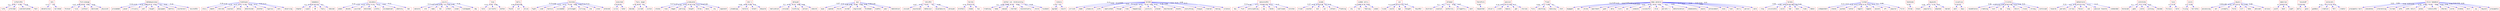 strict digraph  {
	"'infant\x92s'"	 [color=red,
		fontname=courier,
		shape=box];
	life	 [color=red,
		fontname=courier,
		shape=box];
	"'infant\x92s'" -> life	 [color=blue,
		xlabel=0.4];
	informed	 [color=red,
		fontname=courier,
		shape=box];
	"'infant\x92s'" -> informed	 [color=blue,
		xlabel=0.35];
	substantiated	 [color=red,
		fontname=courier,
		shape=box];
	"'infant\x92s'" -> substantiated	 [color=blue,
		xlabel=0.39];
	fact	 [color=red,
		fontname=courier,
		shape=box];
	"'infant\x92s'" -> fact	 [color=blue,
		xlabel=0.38];
	rati	 [color=red,
		fontname=courier,
		shape=box];
	adventurous	 [color=red,
		fontname=courier,
		shape=box];
	rati -> adventurous	 [color=blue,
		xlabel=0.12];
	narrated	 [color=red,
		fontname=courier,
		shape=box];
	rati -> narrated	 [color=blue,
		xlabel=0.4];
	"form-ananga"	 [color=red,
		fontname=courier,
		shape=box];
	forever	 [color=red,
		fontname=courier,
		shape=box];
	"form-ananga" -> forever	 [color=blue,
		xlabel=0.07];
	live	 [color=red,
		fontname=courier,
		shape=box];
	"form-ananga" -> live	 [color=blue,
		xlabel=0.29];
	without	 [color=red,
		fontname=courier,
		shape=box];
	"form-ananga" -> without	 [color=blue,
		xlabel=0.03];
	destined	 [color=red,
		fontname=courier,
		shape=box];
	"form-ananga" -> destined	 [color=blue,
		xlabel=0.07];
	physical	 [color=red,
		fontname=courier,
		shape=box];
	"form-ananga" -> physical	 [color=blue,
		xlabel=0.04];
	mahamayavidya	 [color=red,
		fontname=courier,
		shape=box];
	proceeded	 [color=red,
		fontname=courier,
		shape=box];
	mahamayavidya -> proceeded	 [color=blue,
		xlabel=0.16];
	power	 [color=red,
		fontname=courier,
		shape=box];
	mahamayavidya -> power	 [color=blue,
		xlabel=0.14];
	illusory	 [color=red,
		fontname=courier,
		shape=box];
	mahamayavidya -> illusory	 [color=blue,
		xlabel=0.14];
	well	 [color=red,
		fontname=courier,
		shape=box];
	mahamayavidya -> well	 [color=blue,
		xlabel=0.08];
	taught	 [color=red,
		fontname=courier,
		shape=box];
	mahamayavidya -> taught	 [color=blue,
		xlabel=0.13];
	equipped	 [color=red,
		fontname=courier,
		shape=box];
	mahamayavidya -> equipped	 [color=blue,
		xlabel=0.14];
	battle	 [color=red,
		fontname=courier,
		shape=box];
	mahamayavidya -> battle	 [color=blue,
		xlabel=0.1];
	counteract	 [color=red,
		fontname=courier,
		shape=box];
	mahamayavidya -> counteract	 [color=blue,
		xlabel=0.41];
	"'asura\x92s'"	 [color=red,
		fontname=courier,
		shape=box];
	mahamayavidya -> "'asura\x92s'"	 [color=blue,
		xlabel=0.16];
	himalayas	 [color=red,
		fontname=courier,
		shape=box];
	story	 [color=red,
		fontname=courier,
		shape=box];
	himalayas -> story	 [color=blue,
		xlabel=0.18];
	death	 [color=red,
		fontname=courier,
		shape=box];
	himalayas -> death	 [color=blue,
		xlabel=0.16];
	retired	 [color=red,
		fontname=courier,
		shape=box];
	himalayas -> retired	 [color=blue,
		xlabel=0.14];
	explain	 [color=red,
		fontname=courier,
		shape=box];
	himalayas -> explain	 [color=blue,
		xlabel=0.17];
	delay	 [color=red,
		fontname=courier,
		shape=box];
	himalayas -> delay	 [color=blue,
		xlabel=0.17];
	determined	 [color=red,
		fontname=courier,
		shape=box];
	himalayas -> determined	 [color=blue,
		xlabel=0.19];
	another	 [color=red,
		fontname=courier,
		shape=box];
	himalayas -> another	 [color=blue,
		xlabel=0.19];
	rigorous	 [color=red,
		fontname=courier,
		shape=box];
	himalayas -> rigorous	 [color=blue,
		xlabel=0.13];
	sati	 [color=red,
		fontname=courier,
		shape=box];
	himalayas -> sati	 [color=blue,
		xlabel=0.41];
	observing	 [color=red,
		fontname=courier,
		shape=box];
	himalayas -> observing	 [color=blue,
		xlabel=0.13];
	kamadeva	 [color=red,
		fontname=courier,
		shape=box];
	chapter	 [color=red,
		fontname=courier,
		shape=box];
	kamadeva -> chapter	 [color=blue,
		xlabel=0.2];
	cupid	 [color=red,
		fontname=courier,
		shape=box];
	kamadeva -> cupid	 [color=blue,
		xlabel=0.19];
	40	 [color=red,
		fontname=courier,
		shape=box];
	kamadeva -> 40	 [color=blue,
		xlabel=0.14];
	fiery	 [color=red,
		fontname=courier,
		shape=box];
	kamadeva -> fiery	 [color=blue,
		xlabel=0.21];
	reduced	 [color=red,
		fontname=courier,
		shape=box];
	kamadeva -> reduced	 [color=blue,
		xlabel=0.5];
	vasudeva	 [color=red,
		fontname=courier,
		shape=box];
	woman	 [color=red,
		fontname=courier,
		shape=box];
	vasudeva -> woman	 [color=blue,
		xlabel=0.14];
	devaki	 [color=red,
		fontname=courier,
		shape=box];
	vasudeva -> devaki	 [color=blue,
		xlabel=0.16];
	puzzled	 [color=red,
		fontname=courier,
		shape=box];
	vasudeva -> puzzled	 [color=blue,
		xlabel=0.15];
	balarama	 [color=red,
		fontname=courier,
		shape=box];
	vasudeva -> balarama	 [color=blue,
		xlabel=0.16];
	pretty	 [color=red,
		fontname=courier,
		shape=box];
	vasudeva -> pretty	 [color=blue,
		xlabel=0.11];
	accompanied	 [color=red,
		fontname=courier,
		shape=box];
	vasudeva -> accompanied	 [color=blue,
		xlabel=0.13];
	identity	 [color=red,
		fontname=courier,
		shape=box];
	vasudeva -> identity	 [color=blue,
		xlabel=0.41];
	man	 [color=red,
		fontname=courier,
		shape=box];
	vasudeva -> man	 [color=blue,
		xlabel=0.12];
	asura	 [color=red,
		fontname=courier,
		shape=box];
	samvara	 [color=red,
		fontname=courier,
		shape=box];
	asura -> samvara	 [color=blue,
		xlabel=0.11];
	old	 [color=red,
		fontname=courier,
		shape=box];
	asura -> old	 [color=blue,
		xlabel=0.07];
	name	 [color=red,
		fontname=courier,
		shape=box];
	asura -> name	 [color=blue,
		xlabel=0.07];
	ten	 [color=red,
		fontname=courier,
		shape=box];
	asura -> ten	 [color=blue,
		xlabel=0.08];
	infant	 [color=red,
		fontname=courier,
		shape=box];
	asura -> infant	 [color=blue,
		xlabel=0.1];
	ocean	 [color=red,
		fontname=courier,
		shape=box];
	asura -> ocean	 [color=blue,
		xlabel=0.07];
	kidnapped	 [color=red,
		fontname=courier,
		shape=box];
	asura -> kidnapped	 [color=blue,
		xlabel=0.09];
	day	 [color=red,
		fontname=courier,
		shape=box];
	asura -> day	 [color=blue,
		xlabel=0.34];
	lose	 [color=red,
		fontname=courier,
		shape=box];
	told	 [color=red,
		fontname=courier,
		shape=box];
	lose -> told	 [color=blue,
		xlabel=0.23];
	sorrowful	 [color=red,
		fontname=courier,
		shape=box];
	lose -> sorrowful	 [color=blue,
		xlabel=0.05];
	mother	 [color=red,
		fontname=courier,
		shape=box];
	lose -> mother	 [color=blue,
		xlabel=0.04];
	belly	 [color=red,
		fontname=courier,
		shape=box];
	found	 [color=red,
		fontname=courier,
		shape=box];
	belly -> found	 [color=blue,
		xlabel=0.06];
	cut	 [color=red,
		fontname=courier,
		shape=box];
	belly -> cut	 [color=blue,
		xlabel=0.25];
	alive	 [color=red,
		fontname=courier,
		shape=box];
	belly -> alive	 [color=blue,
		xlabel=0.06];
	dvaraka	 [color=red,
		fontname=courier,
		shape=box];
	fight	 [color=red,
		fontname=courier,
		shape=box];
	dvaraka -> fight	 [color=blue,
		xlabel=0.13];
	used	 [color=red,
		fontname=courier,
		shape=box];
	dvaraka -> used	 [color=blue,
		xlabel=0.06];
	tactics	 [color=red,
		fontname=courier,
		shape=box];
	dvaraka -> tactics	 [color=blue,
		xlabel=0.12];
	succeeded	 [color=red,
		fontname=courier,
		shape=box];
	dvaraka -> succeeded	 [color=blue,
		xlabel=0.12];
	prolonged	 [color=red,
		fontname=courier,
		shape=box];
	dvaraka -> prolonged	 [color=blue,
		xlabel=0.35];
	killing	 [color=red,
		fontname=courier,
		shape=box];
	dvaraka -> killing	 [color=blue,
		xlabel=0.08];
	one	 [color=red,
		fontname=courier,
		shape=box];
	dvaraka -> one	 [color=blue,
		xlabel=0.05];
	inner	 [color=red,
		fontname=courier,
		shape=box];
	dvaraka -> inner	 [color=blue,
		xlabel=0.14];
	entered	 [color=red,
		fontname=courier,
		shape=box];
	dvaraka -> entered	 [color=blue,
		xlabel=0.12];
	executed	 [color=red,
		fontname=courier,
		shape=box];
	curse	 [color=red,
		fontname=courier,
		shape=box];
	executed -> curse	 [color=blue,
		xlabel=0.25];
	later	 [color=red,
		fontname=courier,
		shape=box];
	executed -> later	 [color=blue,
		xlabel=0.03];
	"fiery anger"	 [color=red,
		fontname=courier,
		shape=box];
	become	 [color=red,
		fontname=courier,
		shape=box];
	"fiery anger" -> become	 [color=blue,
		xlabel=0.39];
	cursed	 [color=red,
		fontname=courier,
		shape=box];
	"fiery anger" -> cursed	 [color=blue,
		xlabel=0.07];
	victim	 [color=red,
		fontname=courier,
		shape=box];
	"fiery anger" -> victim	 [color=blue,
		xlabel=0.1];
	pradyumna	 [color=red,
		fontname=courier,
		shape=box];
	stones	 [color=red,
		fontname=courier,
		shape=box];
	pradyumna -> stones	 [color=blue,
		xlabel=0.17];
	rose	 [color=red,
		fontname=courier,
		shape=box];
	pradyumna -> rose	 [color=blue,
		xlabel=0.15];
	began	 [color=red,
		fontname=courier,
		shape=box];
	pradyumna -> began	 [color=blue,
		xlabel=0.16];
	pelting	 [color=red,
		fontname=courier,
		shape=box];
	pradyumna -> pelting	 [color=blue,
		xlabel=0.16];
	height	 [color=red,
		fontname=courier,
		shape=box];
	pradyumna -> height	 [color=blue,
		xlabel=0.16];
	threw	 [color=red,
		fontname=courier,
		shape=box];
	pradyumna -> threw	 [color=blue,
		xlabel=0.21];
	mace	 [color=red,
		fontname=courier,
		shape=box];
	pradyumna -> mace	 [color=blue,
		xlabel=0.17];
	sky	 [color=red,
		fontname=courier,
		shape=box];
	pradyumna -> sky	 [color=blue,
		xlabel=0.16];
	opponent	 [color=red,
		fontname=courier,
		shape=box];
	pradyumna -> opponent	 [color=blue,
		xlabel=0.49];
	"rati's"	 [color=red,
		fontname=courier,
		shape=box];
	pleadings	 [color=red,
		fontname=courier,
		shape=box];
	"rati's" -> pleadings	 [color=blue,
		xlabel=0.09];
	restore	 [color=red,
		fontname=courier,
		shape=box];
	"rati's" -> restore	 [color=blue,
		xlabel=0.08];
	relent	 [color=red,
		fontname=courier,
		shape=box];
	"rati's" -> relent	 [color=blue,
		xlabel=0.09];
	despite	 [color=red,
		fontname=courier,
		shape=box];
	"rati's" -> despite	 [color=blue,
		xlabel=0.31];
	delayed	 [color=red,
		fontname=courier,
		shape=box];
	realisation	 [color=red,
		fontname=courier,
		shape=box];
	delayed -> realisation	 [color=blue,
		xlabel=0.1];
	aroused	 [color=red,
		fontname=courier,
		shape=box];
	delayed -> aroused	 [color=blue,
		xlabel=0.34];
	kindling	 [color=red,
		fontname=courier,
		shape=box];
	delayed -> kindling	 [color=blue,
		xlabel=0.31];
	action	 [color=red,
		fontname=courier,
		shape=box];
	delayed -> action	 [color=blue,
		xlabel=0.09];
	immoral	 [color=red,
		fontname=courier,
		shape=box];
	delayed -> immoral	 [color=blue,
		xlabel=0.08];
	eye	 [color=red,
		fontname=courier,
		shape=box];
	eyes	 [color=red,
		fontname=courier,
		shape=box];
	eye -> eyes	 [color=blue,
		xlabel=0.07];
	opened	 [color=red,
		fontname=courier,
		shape=box];
	eye -> opened	 [color=blue,
		xlabel=0.31];
	third	 [color=red,
		fontname=courier,
		shape=box];
	eye -> third	 [color=blue,
		xlabel=0.08];
	normal	 [color=red,
		fontname=courier,
		shape=box];
	eye -> normal	 [color=blue,
		xlabel=0.08];
	engrossed	 [color=red,
		fontname=courier,
		shape=box];
	eye -> engrossed	 [color=blue,
		xlabel=0.08];
	forehead	 [color=red,
		fontname=courier,
		shape=box];
	eye -> forehead	 [color=blue,
		xlabel=0.09];
	middle	 [color=red,
		fontname=courier,
		shape=box];
	eye -> middle	 [color=blue,
		xlabel=0.09];
	pair	 [color=red,
		fontname=courier,
		shape=box];
	eye -> pair	 [color=blue,
		xlabel=0.08];
	meditation	 [color=red,
		fontname=courier,
		shape=box];
	eye -> meditation	 [color=blue,
		xlabel=0.09];
	"'rati\x92s'"	 [color=red,
		fontname=courier,
		shape=box];
	unusual	 [color=red,
		fontname=courier,
		shape=box];
	"'rati\x92s'" -> unusual	 [color=blue,
		xlabel=0.07];
	expressed	 [color=red,
		fontname=courier,
		shape=box];
	"'rati\x92s'" -> expressed	 [color=blue,
		xlabel=0.32];
	behaviour	 [color=red,
		fontname=courier,
		shape=box];
	"'rati\x92s'" -> behaviour	 [color=blue,
		xlabel=0.07];
	displeasure	 [color=red,
		fontname=courier,
		shape=box];
	"'rati\x92s'" -> displeasure	 [color=blue,
		xlabel=0.1];
	annoyed	 [color=red,
		fontname=courier,
		shape=box];
	"'rati\x92s'" -> annoyed	 [color=blue,
		xlabel=0.09];
	harsha	 [color=red,
		fontname=courier,
		shape=box];
	brothers	 [color=red,
		fontname=courier,
		shape=box];
	harsha -> brothers	 [color=blue,
		xlabel=0.16];
	shama	 [color=red,
		fontname=courier,
		shape=box];
	harsha -> shama	 [color=blue,
		xlabel=0.41];
	two	 [color=red,
		fontname=courier,
		shape=box];
	harsha -> two	 [color=blue,
		xlabel=0.11];
	"mother-son relationship"	 [color=red,
		fontname=courier,
		shape=box];
	treating	 [color=red,
		fontname=courier,
		shape=box];
	"mother-son relationship" -> treating	 [color=blue,
		xlabel=0.1];
	kama	 [color=red,
		fontname=courier,
		shape=box];
	"mother-son relationship" -> kama	 [color=blue,
		xlabel=0.59];
	ceased	 [color=red,
		fontname=courier,
		shape=box];
	"mother-son relationship" -> ceased	 [color=blue,
		xlabel=0.46];
	started	 [color=red,
		fontname=courier,
		shape=box];
	"mother-son relationship" -> started	 [color=blue,
		xlabel=0.18];
	reverentially	 [color=red,
		fontname=courier,
		shape=box];
	"mother-son relationship" -> reverentially	 [color=blue,
		xlabel=0.24];
	child	 [color=red,
		fontname=courier,
		shape=box];
	"mother-son relationship" -> child	 [color=blue,
		xlabel=0.3];
	husband	 [color=red,
		fontname=courier,
		shape=box];
	"mother-son relationship" -> husband	 [color=blue,
		xlabel=0.29];
	rukmini	 [color=red,
		fontname=courier,
		shape=box];
	agreed	 [color=red,
		fontname=courier,
		shape=box];
	rukmini -> agreed	 [color=blue,
		xlabel=0.34];
	result	 [color=red,
		fontname=courier,
		shape=box];
	rukmini -> result	 [color=blue,
		xlabel=0.3];
	narada	 [color=red,
		fontname=courier,
		shape=box];
	arrival	 [color=red,
		fontname=courier,
		shape=box];
	narada -> arrival	 [color=blue,
		xlabel=0.13];
	made	 [color=red,
		fontname=courier,
		shape=box];
	narada -> made	 [color=blue,
		xlabel=0.02];
	pleasure	 [color=red,
		fontname=courier,
		shape=box];
	narada -> pleasure	 [color=blue,
		xlabel=0.13];
	wife	 [color=red,
		fontname=courier,
		shape=box];
	narada -> wife	 [color=blue,
		xlabel=0.03];
	captivated	 [color=red,
		fontname=courier,
		shape=box];
	narada -> captivated	 [color=blue,
		xlabel=0.03];
	though	 [color=red,
		fontname=courier,
		shape=box];
	narada -> though	 [color=blue,
		xlabel=0.1];
	knew	 [color=red,
		fontname=courier,
		shape=box];
	narada -> knew	 [color=blue,
		xlabel=0.13];
	happenings	 [color=red,
		fontname=courier,
		shape=box];
	narada -> happenings	 [color=blue,
		xlabel=0.14];
	juncture	 [color=red,
		fontname=courier,
		shape=box];
	narada -> juncture	 [color=blue,
		xlabel=0.13];
	placed	 [color=red,
		fontname=courier,
		shape=box];
	narada -> placed	 [color=blue,
		xlabel=0.02];
	maintained	 [color=red,
		fontname=courier,
		shape=box];
	narada -> maintained	 [color=blue,
		xlabel=0.12];
	doubts	 [color=red,
		fontname=courier,
		shape=box];
	narada -> doubts	 [color=blue,
		xlabel=0.38];
	everything	 [color=red,
		fontname=courier,
		shape=box];
	narada -> everything	 [color=blue,
		xlabel=0.09];
	tongue	 [color=red,
		fontname=courier,
		shape=box];
	narada -> tongue	 [color=blue,
		xlabel=0.03];
	cleared	 [color=red,
		fontname=courier,
		shape=box];
	narada -> cleared	 [color=blue,
		xlabel=0.15];
	taking	 [color=red,
		fontname=courier,
		shape=box];
	narada -> taking	 [color=blue,
		xlabel=0.08];
	silence	 [color=red,
		fontname=courier,
		shape=box];
	narada -> silence	 [color=blue,
		xlabel=0.13];
	"'samvara\x92s'"	 [color=red,
		fontname=courier,
		shape=box];
	boy	 [color=red,
		fontname=courier,
		shape=box];
	"'samvara\x92s'" -> boy	 [color=blue,
		xlabel=0.13];
	fish	 [color=red,
		fontname=courier,
		shape=box];
	"'samvara\x92s'" -> fish	 [color=blue,
		xlabel=0.38];
	anticipating	 [color=red,
		fontname=courier,
		shape=box];
	"'samvara\x92s'" -> anticipating	 [color=blue,
		xlabel=0.11];
	way	 [color=red,
		fontname=courier,
		shape=box];
	"'samvara\x92s'" -> way	 [color=blue,
		xlabel=0.08];
	hands	 [color=red,
		fontname=courier,
		shape=box];
	"'samvara\x92s'" -> hands	 [color=blue,
		xlabel=0.15];
	swallowed	 [color=red,
		fontname=courier,
		shape=box];
	"'samvara\x92s'" -> swallowed	 [color=blue,
		xlabel=0.13];
	kitchen	 [color=red,
		fontname=courier,
		shape=box];
	"'samvara\x92s'" -> kitchen	 [color=blue,
		xlabel=0.15];
	evade	 [color=red,
		fontname=courier,
		shape=box];
	tried	 [color=red,
		fontname=courier,
		shape=box];
	evade -> tried	 [color=blue,
		xlabel=0.27];
	counter	 [color=red,
		fontname=courier,
		shape=box];
	evade -> counter	 [color=blue,
		xlabel=0.34];
	mid	 [color=red,
		fontname=courier,
		shape=box];
	evade -> mid	 [color=blue,
		xlabel=0.32];
	air	 [color=red,
		fontname=courier,
		shape=box];
	evade -> air	 [color=blue,
		xlabel=0.28];
	attack	 [color=red,
		fontname=courier,
		shape=box];
	evade -> attack	 [color=blue,
		xlabel=0.3];
	floating	 [color=red,
		fontname=courier,
		shape=box];
	evade -> floating	 [color=blue,
		xlabel=0.32];
	"sudden entry"	 [color=red,
		fontname=courier,
		shape=box];
	shy	 [color=red,
		fontname=courier,
		shape=box];
	"sudden entry" -> shy	 [color=blue,
		xlabel=0.5];
	hid	 [color=red,
		fontname=courier,
		shape=box];
	"sudden entry" -> hid	 [color=blue,
		xlabel=0.46];
	feeling	 [color=red,
		fontname=courier,
		shape=box];
	"sudden entry" -> feeling	 [color=blue,
		xlabel=0.15];
	women	 [color=red,
		fontname=courier,
		shape=box];
	"sudden entry" -> women	 [color=blue,
		xlabel=0.18];
	son	 [color=red,
		fontname=courier,
		shape=box];
	lived	 [color=red,
		fontname=courier,
		shape=box];
	son -> lived	 [color=blue,
		xlabel=0.13];
	would	 [color=red,
		fontname=courier,
		shape=box];
	son -> would	 [color=blue,
		xlabel=0.07];
	age	 [color=red,
		fontname=courier,
		shape=box];
	son -> age	 [color=blue,
		xlabel=0.13];
	thought	 [color=red,
		fontname=courier,
		shape=box];
	son -> thought	 [color=blue,
		xlabel=0.12];
	"'boy\x92s'"	 [color=red,
		fontname=courier,
		shape=box];
	son -> "'boy\x92s'"	 [color=blue,
		xlabel=0.37];
	attempt	 [color=red,
		fontname=courier,
		shape=box];
	distract	 [color=red,
		fontname=courier,
		shape=box];
	attempt -> distract	 [color=blue,
		xlabel=0.1];
	exploit	 [color=red,
		fontname=courier,
		shape=box];
	attempt -> exploit	 [color=blue,
		xlabel=0.1];
	authority	 [color=red,
		fontname=courier,
		shape=box];
	attempt -> authority	 [color=blue,
		xlabel=0.1];
	arrogantly	 [color=red,
		fontname=courier,
		shape=box];
	attempt -> arrogantly	 [color=blue,
		xlabel=0.36];
	sent	 [color=red,
		fontname=courier,
		shape=box];
	attempt -> sent	 [color=blue,
		xlabel=0.07];
	therefore	 [color=red,
		fontname=courier,
		shape=box];
	requested	 [color=red,
		fontname=courier,
		shape=box];
	therefore -> requested	 [color=blue,
		xlabel=0.26];
	passion	 [color=red,
		fontname=courier,
		shape=box];
	"shiva's"	 [color=red,
		fontname=courier,
		shape=box];
	passion -> "shiva's"	 [color=blue,
		xlabel=0.19];
	wrath	 [color=red,
		fontname=courier,
		shape=box];
	passion -> wrath	 [color=blue,
		xlabel=0.14];
	beauty	 [color=red,
		fontname=courier,
		shape=box];
	passion -> beauty	 [color=blue,
		xlabel=0.17];
	god	 [color=red,
		fontname=courier,
		shape=box];
	passion -> god	 [color=blue,
		xlabel=0.42];
	stories	 [color=red,
		fontname=courier,
		shape=box];
	passion -> stories	 [color=blue,
		xlabel=0.17];
	flood	 [color=red,
		fontname=courier,
		shape=box];
	fire	 [color=red,
		fontname=courier,
		shape=box];
	flood -> fire	 [color=blue,
		xlabel=0.09];
	emitting	 [color=red,
		fontname=courier,
		shape=box];
	flood -> emitting	 [color=blue,
		xlabel=0.3];
	reducing	 [color=red,
		fontname=courier,
		shape=box];
	flood -> reducing	 [color=blue,
		xlabel=0.09];
	shot	 [color=red,
		fontname=courier,
		shape=box];
	flood -> shot	 [color=blue,
		xlabel=0.1];
	"deep penance"	 [color=red,
		fontname=courier,
		shape=box];
	engaged	 [color=red,
		fontname=courier,
		shape=box];
	"deep penance" -> engaged	 [color=blue,
		xlabel=0.2];
	see	 [color=red,
		fontname=courier,
		shape=box];
	"deep penance" -> see	 [color=blue,
		xlabel=0.05];
	alike	 [color=red,
		fontname=courier,
		shape=box];
	"deep penance" -> alike	 [color=blue,
		xlabel=0.01];
	apartment	 [color=red,
		fontname=courier,
		shape=box];
	"deep penance" -> apartment	 [color=blue,
		xlabel=0.01];
	goal	 [color=red,
		fontname=courier,
		shape=box];
	"deep penance" -> goal	 [color=blue,
		xlabel=0.16];
	able	 [color=red,
		fontname=courier,
		shape=box];
	"deep penance" -> able	 [color=blue,
		xlabel=0.01];
	lord	 [color=red,
		fontname=courier,
		shape=box];
	"deep penance" -> lord	 [color=blue,
		xlabel=0.22];
	was	 [color=red,
		fontname=courier,
		shape=box];
	"deep penance" -> was	 [color=blue,
		xlabel=0.01];
	someone	 [color=red,
		fontname=courier,
		shape=box];
	"deep penance" -> someone	 [color=blue,
		xlabel=0.01];
	successful	 [color=red,
		fontname=courier,
		shape=box];
	"deep penance" -> successful	 [color=blue,
		xlabel=0.14];
	else	 [color=red,
		fontname=courier,
		shape=box];
	"deep penance" -> else	 [color=blue,
		xlabel=0.01];
	"parvati's"	 [color=red,
		fontname=courier,
		shape=box];
	"deep penance" -> "parvati's"	 [color=blue,
		xlabel=0.22];
	determination	 [color=red,
		fontname=courier,
		shape=box];
	"deep penance" -> determination	 [color=blue,
		xlabel=0.2];
	immediately	 [color=red,
		fontname=courier,
		shape=box];
	"deep penance" -> immediately	 [color=blue,
		xlabel=0.01];
	aware	 [color=red,
		fontname=courier,
		shape=box];
	"deep penance" -> aware	 [color=blue,
		xlabel=0.17];
	achievement	 [color=red,
		fontname=courier,
		shape=box];
	"deep penance" -> achievement	 [color=blue,
		xlabel=0.21];
	none	 [color=red,
		fontname=courier,
		shape=box];
	"deep penance" -> none	 [color=blue,
		xlabel=0.48];
	look	 [color=red,
		fontname=courier,
		shape=box];
	"deep penance" -> look	 [color=blue,
		xlabel=0.01];
	marry	 [color=red,
		fontname=courier,
		shape=box];
	"deep penance" -> marry	 [color=blue,
		xlabel=0.53];
	person	 [color=red,
		fontname=courier,
		shape=box];
	"deep penance" -> person	 [color=blue,
		xlabel=0.01];
	were	 [color=red,
		fontname=courier,
		shape=box];
	"deep penance" -> were	 [color=blue,
		xlabel=0.01];
	taraka	 [color=red,
		fontname=courier,
		shape=box];
	slay	 [color=red,
		fontname=courier,
		shape=box];
	taraka -> slay	 [color=blue,
		xlabel=0.09];
	invincible	 [color=red,
		fontname=courier,
		shape=box];
	taraka -> invincible	 [color=blue,
		xlabel=0.08];
	could	 [color=red,
		fontname=courier,
		shape=box];
	taraka -> could	 [color=blue,
		xlabel=0.04];
	had	 [color=red,
		fontname=courier,
		shape=box];
	taraka -> had	 [color=blue,
		xlabel=0.34];
	boon	 [color=red,
		fontname=courier,
		shape=box];
	taraka -> boon	 [color=blue,
		xlabel=0.08];
	time	 [color=red,
		fontname=courier,
		shape=box];
	taraka -> time	 [color=blue,
		xlabel=0.06];
	demon	 [color=red,
		fontname=courier,
		shape=box];
	taraka -> demon	 [color=blue,
		xlabel=0.09];
	linked	 [color=red,
		fontname=courier,
		shape=box];
	independent	 [color=red,
		fontname=courier,
		shape=box];
	linked -> independent	 [color=blue,
		xlabel=0.13];
	stands	 [color=red,
		fontname=courier,
		shape=box];
	linked -> stands	 [color=blue,
		xlabel=0.11];
	quoted	 [color=red,
		fontname=courier,
		shape=box];
	linked -> quoted	 [color=blue,
		xlabel=0.12];
	latter	 [color=red,
		fontname=courier,
		shape=box];
	linked -> latter	 [color=blue,
		xlabel=0.13];
	regard	 [color=red,
		fontname=courier,
		shape=box];
	linked -> regard	 [color=blue,
		xlabel=0.38];
	legend	 [color=red,
		fontname=courier,
		shape=box];
	linked -> legend	 [color=blue,
		xlabel=0.13];
	second	 [color=red,
		fontname=courier,
		shape=box];
	linked -> second	 [color=blue,
		xlabel=0.12];
	oft	 [color=red,
		fontname=courier,
		shape=box];
	linked -> oft	 [color=blue,
		xlabel=0.13];
	popular	 [color=red,
		fontname=courier,
		shape=box];
	linked -> popular	 [color=blue,
		xlabel=0.1];
	first	 [color=red,
		fontname=courier,
		shape=box];
	linked -> first	 [color=blue,
		xlabel=0.06];
	handsome	 [color=red,
		fontname=courier,
		shape=box];
	three	 [color=red,
		fontname=courier,
		shape=box];
	handsome -> three	 [color=blue,
		xlabel=0.16];
	mayavati	 [color=red,
		fontname=courier,
		shape=box];
	known	 [color=red,
		fontname=courier,
		shape=box];
	mayavati -> known	 [color=blue,
		xlabel=0.09];
	popularly	 [color=red,
		fontname=courier,
		shape=box];
	mayavati -> popularly	 [color=blue,
		xlabel=0.11];
	adopted	 [color=red,
		fontname=courier,
		shape=box];
	mayavati -> adopted	 [color=blue,
		xlabel=0.11];
	reared	 [color=red,
		fontname=courier,
		shape=box];
	mayavati -> reared	 [color=blue,
		xlabel=0.37];
	visualise	 [color=red,
		fontname=courier,
		shape=box];
	went	 [color=red,
		fontname=courier,
		shape=box];
	visualise -> went	 [color=blue,
		xlabel=0.3];
	days	 [color=red,
		fontname=courier,
		shape=box];
	visualise -> days	 [color=blue,
		xlabel=0.23];
	krishna	 [color=red,
		fontname=courier,
		shape=box];
	resemblance	 [color=red,
		fontname=courier,
		shape=box];
	krishna -> resemblance	 [color=blue,
		xlabel=0.46];
	creating	 [color=red,
		fontname=courier,
		shape=box];
	krishna -> creating	 [color=blue,
		xlabel=0.39];
	lost	 [color=red,
		fontname=courier,
		shape=box];
	krishna -> lost	 [color=blue,
		xlabel=0.43];
	saw	 [color=red,
		fontname=courier,
		shape=box];
	krishna -> saw	 [color=blue,
		xlabel=0.41];
	long	 [color=red,
		fontname=courier,
		shape=box];
	krishna -> long	 [color=blue,
		xlabel=0.34];
	return	 [color=red,
		fontname=courier,
		shape=box];
	krishna -> return	 [color=blue,
		xlabel=0.45];
	close	 [color=red,
		fontname=courier,
		shape=box];
	krishna -> close	 [color=blue,
		xlabel=0.37];
	strong	 [color=red,
		fontname=courier,
		shape=box];
	krishna -> strong	 [color=blue,
		xlabel=0.36];
	continued	 [color=red,
		fontname=courier,
		shape=box];
	krishna -> continued	 [color=blue,
		xlabel=0.41];
	maheshvara	 [color=red,
		fontname=courier,
		shape=box];
	towards	 [color=red,
		fontname=courier,
		shape=box];
	maheshvara -> towards	 [color=blue,
		xlabel=0.12];
	parvati	 [color=red,
		fontname=courier,
		shape=box];
	maheshvara -> parvati	 [color=blue,
		xlabel=0.4];
	arrows	 [color=red,
		fontname=courier,
		shape=box];
	maheshvara -> arrows	 [color=blue,
		xlabel=0.14];
	favour	 [color=red,
		fontname=courier,
		shape=box];
	maheshvara -> favour	 [color=blue,
		xlabel=0.12];
	aim	 [color=red,
		fontname=courier,
		shape=box];
	maheshvara -> aim	 [color=blue,
		xlabel=0.13];
	"passion towards"	 [color=red,
		fontname=courier,
		shape=box];
	maheshvara -> "passion towards"	 [color=blue,
		xlabel=0.11];
	commanded	 [color=red,
		fontname=courier,
		shape=box];
	maheshvara -> commanded	 [color=blue,
		xlabel=0.15];
	indraloka	 [color=red,
		fontname=courier,
		shape=box];
	harassed	 [color=red,
		fontname=courier,
		shape=box];
	indraloka -> harassed	 [color=blue,
		xlabel=0.1];
	gods	 [color=red,
		fontname=courier,
		shape=box];
	indraloka -> gods	 [color=blue,
		xlabel=0.1];
	indra	 [color=red,
		fontname=courier,
		shape=box];
	indraloka -> indra	 [color=blue,
		xlabel=0.1];
	winning	 [color=red,
		fontname=courier,
		shape=box];
	indraloka -> winning	 [color=blue,
		xlabel=0.32];
	became	 [color=red,
		fontname=courier,
		shape=box];
	indraloka -> became	 [color=blue,
		xlabel=0.07];
	love	 [color=red,
		fontname=courier,
		shape=box];
	furious	 [color=red,
		fontname=courier,
		shape=box];
	love -> furious	 [color=blue,
		xlabel=0.1];
	bold	 [color=red,
		fontname=courier,
		shape=box];
	love -> bold	 [color=blue,
		xlabel=0.37];
	score	 [color=red,
		fontname=courier,
		shape=box];
	trying	 [color=red,
		fontname=courier,
		shape=box];
	score -> trying	 [color=blue,
		xlabel=0.2];
	terrible	 [color=red,
		fontname=courier,
		shape=box];
	score -> terrible	 [color=blue,
		xlabel=0.03];
	mayavi	 [color=red,
		fontname=courier,
		shape=box];
	possessing	 [color=red,
		fontname=courier,
		shape=box];
	mayavi -> possessing	 [color=blue,
		xlabel=0.09];
	act	 [color=red,
		fontname=courier,
		shape=box];
	mayavi -> act	 [color=blue,
		xlabel=0.09];
	promptly	 [color=red,
		fontname=courier,
		shape=box];
	mayavi -> promptly	 [color=blue,
		xlabel=0.33];
	forms	 [color=red,
		fontname=courier,
		shape=box];
	mayavi -> forms	 [color=blue,
		xlabel=0.11];
	kill	 [color=red,
		fontname=courier,
		shape=box];
	mayavi -> kill	 [color=blue,
		xlabel=0.11];
	take	 [color=red,
		fontname=courier,
		shape=box];
	mayavi -> take	 [color=blue,
		xlabel=0.1];
	advised	 [color=red,
		fontname=courier,
		shape=box];
	mayavi -> advised	 [color=blue,
		xlabel=0.09];
	various	 [color=red,
		fontname=courier,
		shape=box];
	mayavi -> various	 [color=blue,
		xlabel=0.09];
	memories	 [color=red,
		fontname=courier,
		shape=box];
	youth	 [color=red,
		fontname=courier,
		shape=box];
	memories -> youth	 [color=blue,
		xlabel=0.1];
	back	 [color=red,
		fontname=courier,
		shape=box];
	memories -> back	 [color=blue,
		xlabel=0.05];
	sight	 [color=red,
		fontname=courier,
		shape=box];
	memories -> sight	 [color=blue,
		xlabel=0.31];
	"'resum\xe9'"	 [color=red,
		fontname=courier,
		shape=box];
	early	 [color=red,
		fontname=courier,
		shape=box];
	"'resum\xe9'" -> early	 [color=blue,
		xlabel=0.25];
	gave	 [color=red,
		fontname=courier,
		shape=box];
	"'resum\xe9'" -> gave	 [color=blue,
		xlabel=0.04];
	sarasvati	 [color=red,
		fontname=courier,
		shape=box];
	goddess	 [color=red,
		fontname=courier,
		shape=box];
	sarasvati -> goddess	 [color=blue,
		xlabel=0.14];
	creation	 [color=red,
		fontname=courier,
		shape=box];
	sarasvati -> creation	 [color=blue,
		xlabel=0.4];
	fell	 [color=red,
		fontname=courier,
		shape=box];
	sarasvati -> fell	 [color=blue,
		xlabel=0.13];
	creator	 [color=red,
		fontname=courier,
		shape=box];
	sarasvati -> creator	 [color=blue,
		xlabel=0.15];
	"shiva kamadeva"	 [color=red,
		fontname=courier,
		shape=box];
	"prajapatis born"	 [color=red,
		fontname=courier,
		shape=box];
	"shiva kamadeva" -> "prajapatis born"	 [color=blue,
		xlabel=0.03];
	anecdotes	 [color=red,
		fontname=courier,
		shape=box];
	"shiva kamadeva" -> anecdotes	 [color=blue,
		xlabel=0.04];
	interesting	 [color=red,
		fontname=courier,
		shape=box];
	"shiva kamadeva" -> interesting	 [color=blue,
		xlabel=0.42];
	turned	 [color=red,
		fontname=courier,
		shape=box];
	"shiva kamadeva" -> turned	 [color=blue,
		xlabel=0.03];
	safe	 [color=red,
		fontname=courier,
		shape=box];
	"shiva kamadeva" -> safe	 [color=blue,
		xlabel=0.04];
	"safe return"	 [color=red,
		fontname=courier,
		shape=box];
	"shiva kamadeva" -> "safe return"	 [color=blue,
		xlabel=0.34];
	ashes	 [color=red,
		fontname=courier,
		shape=box];
	"shiva kamadeva" -> ashes	 [color=blue,
		xlabel=0.58];
	"'rukmini\x92s'"	 [color=red,
		fontname=courier,
		shape=box];
	"shiva kamadeva" -> "'rukmini\x92s'"	 [color=blue,
		xlabel=0.05];
	dharma	 [color=red,
		fontname=courier,
		shape=box];
	"shiva kamadeva" -> dharma	 [color=blue,
		xlabel=0.04];
	words	 [color=red,
		fontname=courier,
		shape=box];
	"shiva kamadeva" -> words	 [color=blue,
		xlabel=0.03];
	brahma	 [color=red,
		fontname=courier,
		shape=box];
	"shiva kamadeva" -> brahma	 [color=blue,
		xlabel=0.04];
	born	 [color=red,
		fontname=courier,
		shape=box];
	"shiva kamadeva" -> born	 [color=blue,
		xlabel=0.04];
	joy	 [color=red,
		fontname=courier,
		shape=box];
	"shiva kamadeva" -> joy	 [color=blue,
		xlabel=0.04];
	beyond	 [color=red,
		fontname=courier,
		shape=box];
	"shiva kamadeva" -> beyond	 [color=blue,
		xlabel=0.02];
	prajapatis	 [color=red,
		fontname=courier,
		shape=box];
	"shiva kamadeva" -> prajapatis	 [color=blue,
		xlabel=0.04];
}
